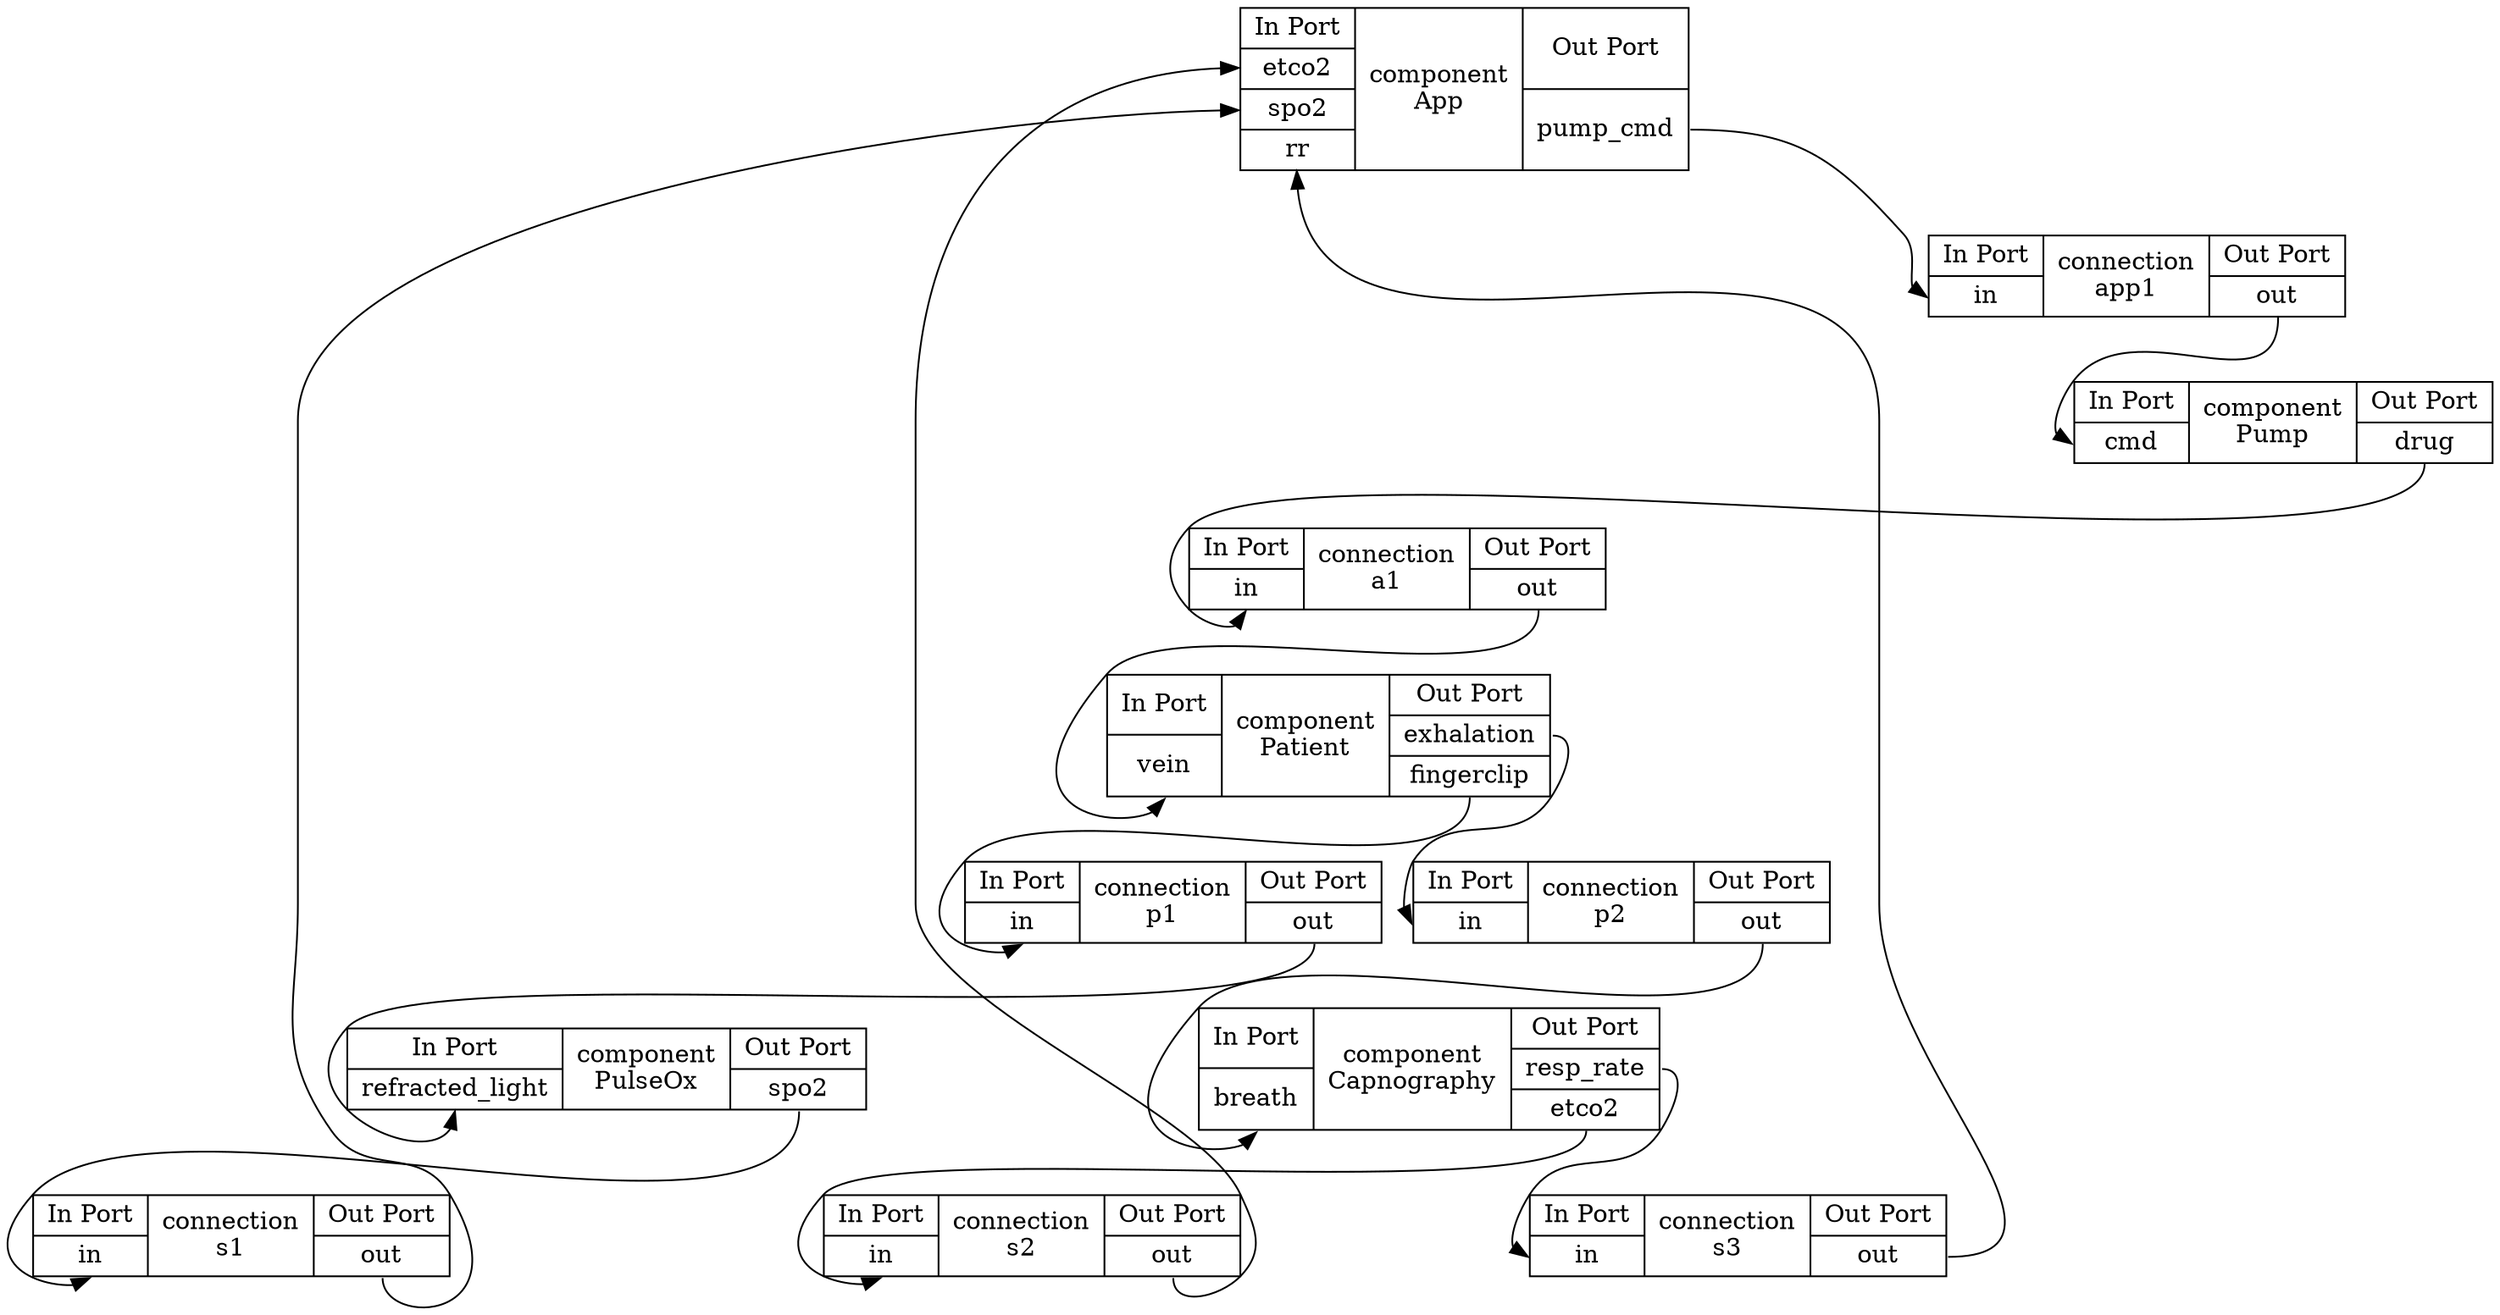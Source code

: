digraph "component:$$AWAS#PCAModelEF" {

  rankdir=TB

   "component:$$AWAS$PCAModelEF#App" [label="{In Port|<etco2>etco2|<spo2>spo2|<rr>rr} |component\nApp|{Out Port|<pump_cmd>pump_cmd} ",  shape="record"] 
   "component:$$AWAS$PCAModelEF#Capnography" [label="{In Port|<breath>breath} |component\nCapnography|{Out Port|<resp_rate>resp_rate|<etco2>etco2} ",  shape="record"] 
   "component:$$AWAS$PCAModelEF#Patient" [label="{In Port|<vein>vein} |component\nPatient|{Out Port|<exhalation>exhalation|<fingerclip>fingerclip} ",  shape="record"] 
   "component:$$AWAS$PCAModelEF#PulseOx" [label="{In Port|<refracted_light>refracted_light} |component\nPulseOx|{Out Port|<spo2>spo2} ",  shape="record"] 
   "component:$$AWAS$PCAModelEF#Pump" [label="{In Port|<cmd>cmd} |component\nPump|{Out Port|<drug>drug} ",  shape="record"] 
   "connection:$$AWAS$PCAModelEF#a1" [label="{In Port|<in>in} |connection\na1|{Out Port|<out>out} ",  shape="record"] 
   "connection:$$AWAS$PCAModelEF#app1" [label="{In Port|<in>in} |connection\napp1|{Out Port|<out>out} ",  shape="record"] 
   "connection:$$AWAS$PCAModelEF#p1" [label="{In Port|<in>in} |connection\np1|{Out Port|<out>out} ",  shape="record"] 
   "connection:$$AWAS$PCAModelEF#p2" [label="{In Port|<in>in} |connection\np2|{Out Port|<out>out} ",  shape="record"] 
   "connection:$$AWAS$PCAModelEF#s1" [label="{In Port|<in>in} |connection\ns1|{Out Port|<out>out} ",  shape="record"] 
   "connection:$$AWAS$PCAModelEF#s2" [label="{In Port|<in>in} |connection\ns2|{Out Port|<out>out} ",  shape="record"] 
   "connection:$$AWAS$PCAModelEF#s3" [label="{In Port|<in>in} |connection\ns3|{Out Port|<out>out} ",  shape="record"] 

   "component:$$AWAS$PCAModelEF#App" -> "connection:$$AWAS$PCAModelEF#app1" [headport=in, tailport=pump_cmd] 
   "component:$$AWAS$PCAModelEF#Capnography" -> "connection:$$AWAS$PCAModelEF#s2" [headport=in, tailport=etco2] 
   "component:$$AWAS$PCAModelEF#Capnography" -> "connection:$$AWAS$PCAModelEF#s3" [headport=in, tailport=resp_rate] 
   "component:$$AWAS$PCAModelEF#Patient" -> "connection:$$AWAS$PCAModelEF#p1" [headport=in, tailport=fingerclip] 
   "component:$$AWAS$PCAModelEF#Patient" -> "connection:$$AWAS$PCAModelEF#p2" [headport=in, tailport=exhalation] 
   "component:$$AWAS$PCAModelEF#PulseOx" -> "connection:$$AWAS$PCAModelEF#s1" [headport=in, tailport=spo2] 
   "component:$$AWAS$PCAModelEF#Pump" -> "connection:$$AWAS$PCAModelEF#a1" [headport=in, tailport=drug] 
   "connection:$$AWAS$PCAModelEF#a1" -> "component:$$AWAS$PCAModelEF#Patient" [headport=vein, tailport=out] 
   "connection:$$AWAS$PCAModelEF#app1" -> "component:$$AWAS$PCAModelEF#Pump" [headport=cmd, tailport=out] 
   "connection:$$AWAS$PCAModelEF#p1" -> "component:$$AWAS$PCAModelEF#PulseOx" [headport=refracted_light, tailport=out] 
   "connection:$$AWAS$PCAModelEF#p2" -> "component:$$AWAS$PCAModelEF#Capnography" [headport=breath, tailport=out] 
   "connection:$$AWAS$PCAModelEF#s1" -> "component:$$AWAS$PCAModelEF#App" [headport=spo2, tailport=out] 
   "connection:$$AWAS$PCAModelEF#s2" -> "component:$$AWAS$PCAModelEF#App" [headport=etco2, tailport=out] 
   "connection:$$AWAS$PCAModelEF#s3" -> "component:$$AWAS$PCAModelEF#App" [headport=rr, tailport=out] 

}